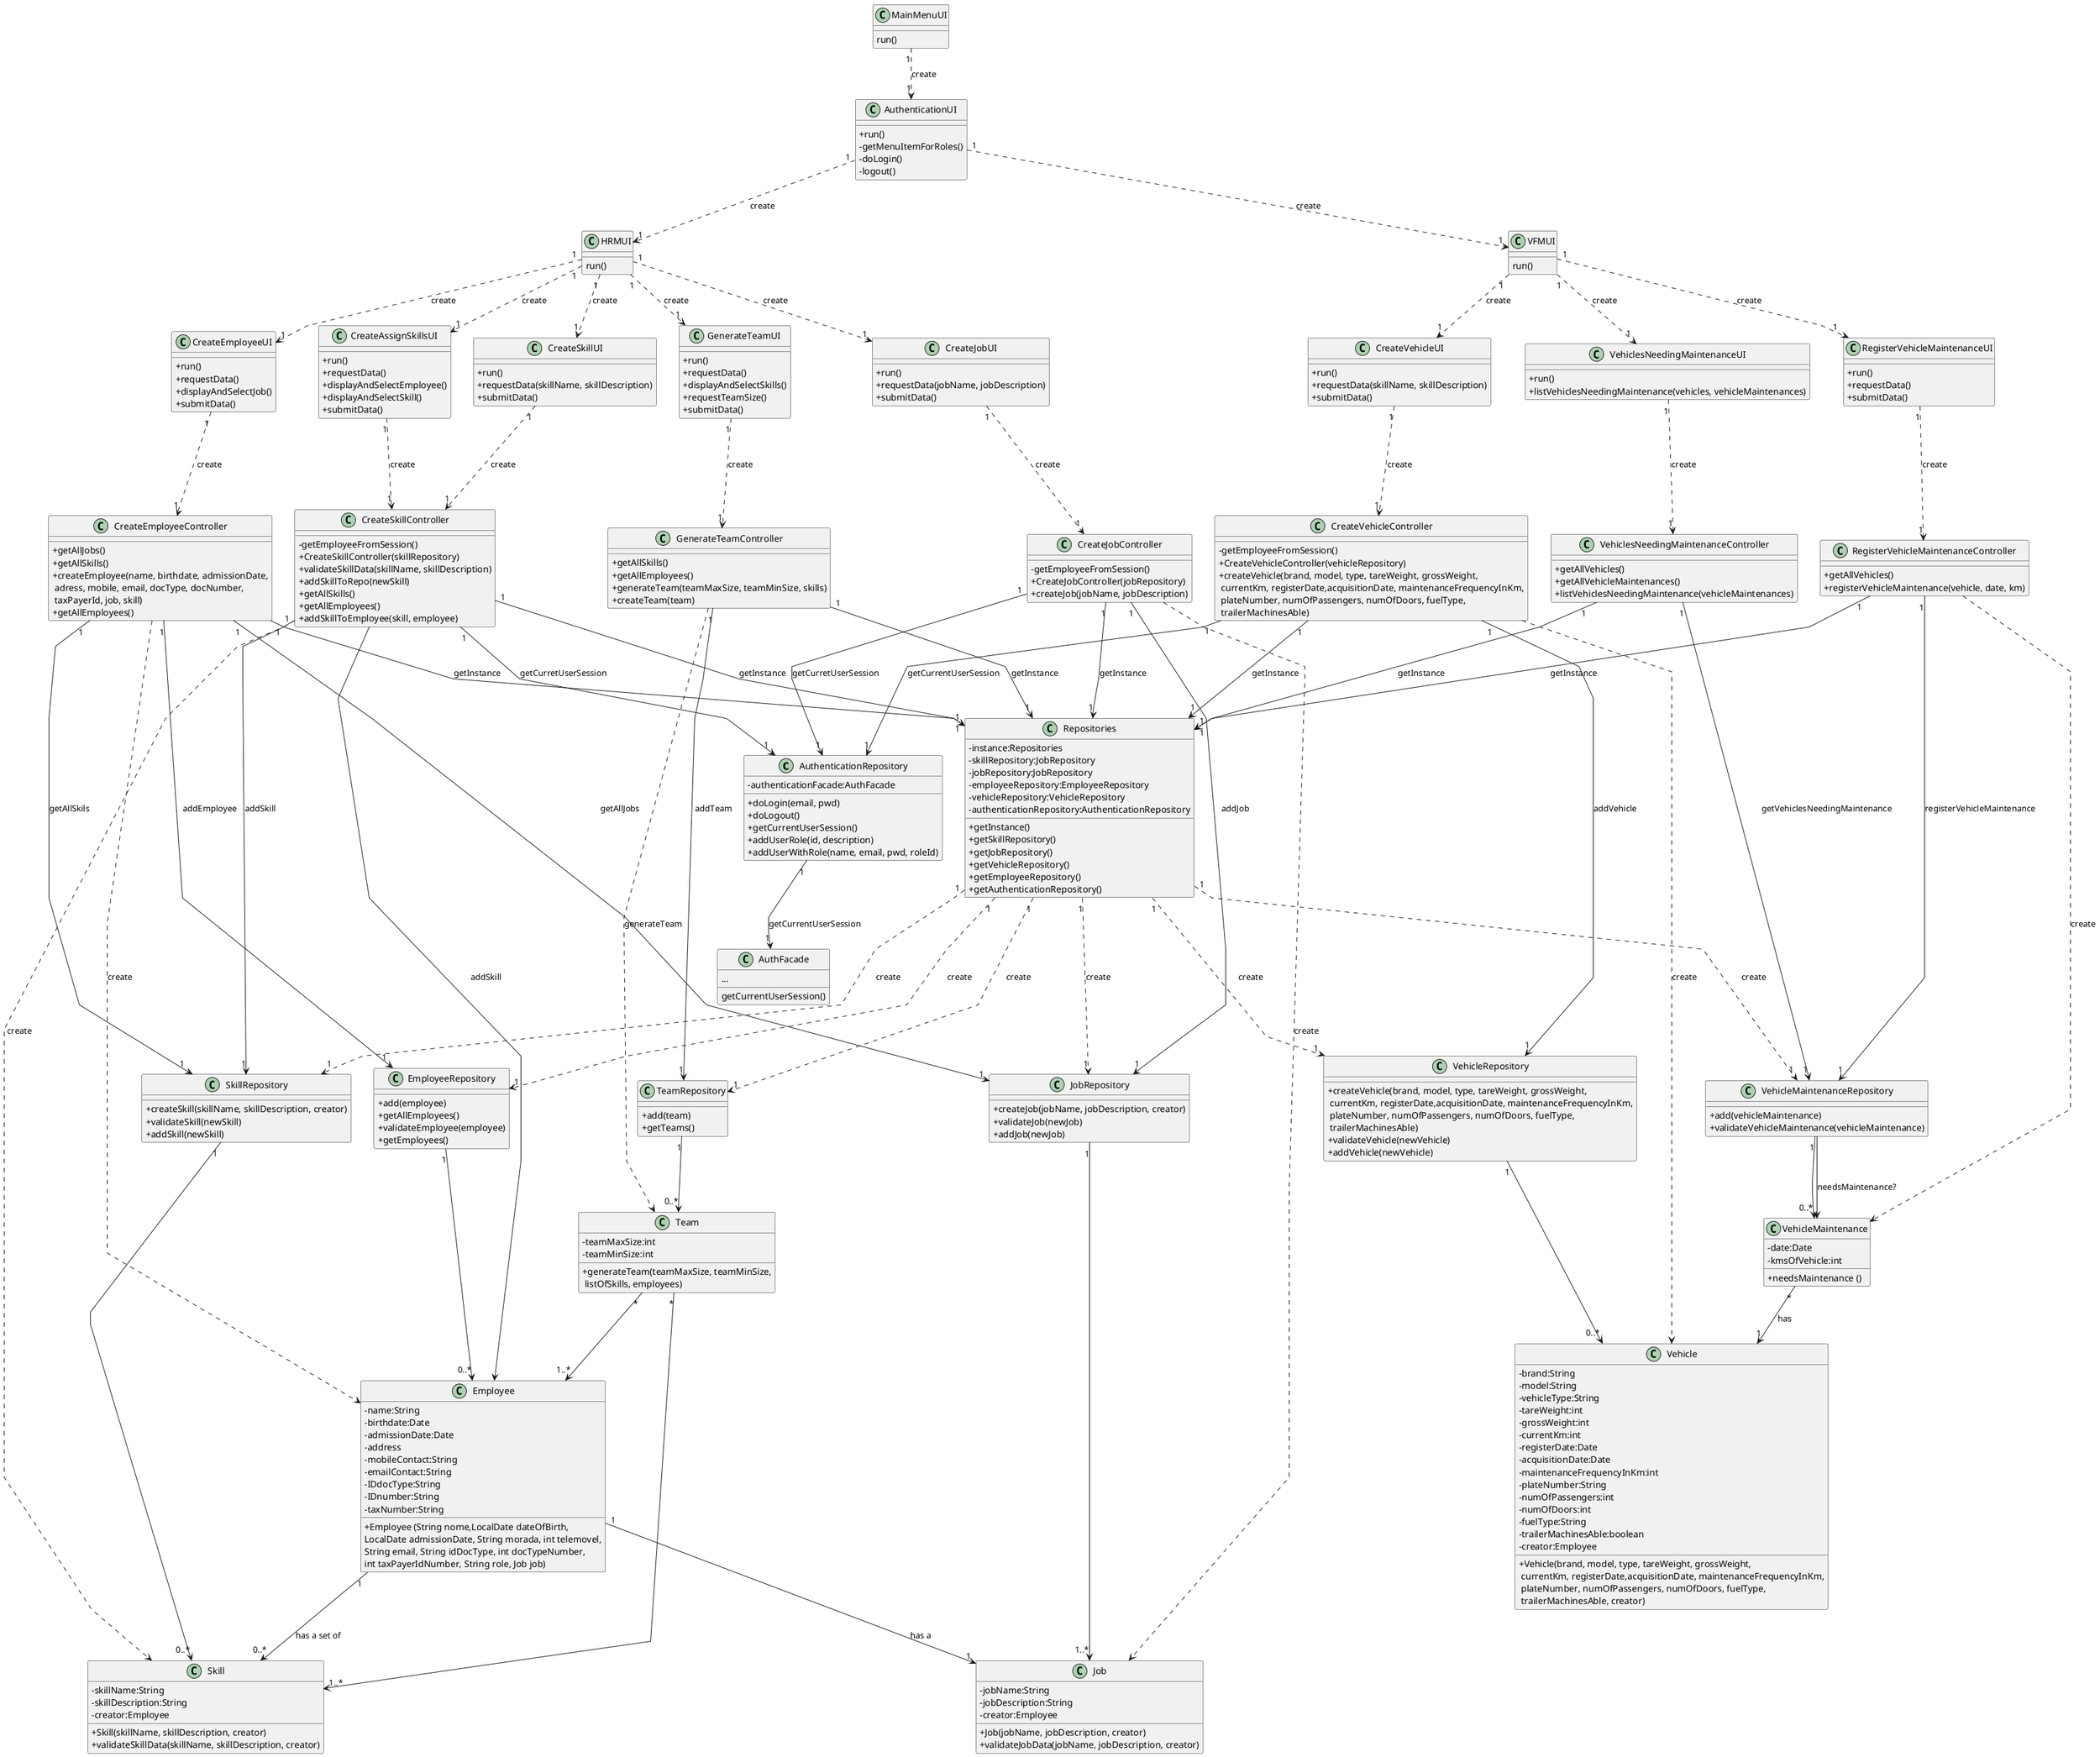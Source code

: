 @startuml
skinparam classAttributeIconSize 0
skinparam linetype polyline


class AuthenticationRepository{
    - authenticationFacade:AuthFacade
    + doLogin(email, pwd)
    + doLogout()
    + getCurrentUserSession()
    + addUserRole(id, description)
    + addUserWithRole(name, email, pwd, roleId)
}

class AuthFacade{
    ...
    getCurrentUserSession()
}


class Repositories{
    - instance:Repositories
    - skillRepository:JobRepository
    - jobRepository:JobRepository
    - employeeRepository:EmployeeRepository
    - vehicleRepository:VehicleRepository
    - authenticationRepository:AuthenticationRepository


    + getInstance()
    + getSkillRepository()
    + getJobRepository()
    + getVehicleRepository()
    + getEmployeeRepository()
    + getAuthenticationRepository()
}

'------------------         UI             ----------------------

class MainMenuUI{
    run()
}

class AuthenticationUI{
    +run()
    -getMenuItemForRoles()
    -doLogin()
    -logout()
}

class HRMUI{
    run()
}

class VFMUI{
    run()
}





class CreateSkillUI {
    +run()
    +requestData(skillName, skillDescription)
    +submitData()
}

class CreateJobUI {
    +run()
    +requestData(jobName, jobDescription)
    +submitData()
}

class CreateEmployeeUI {
    +run()
    +requestData()
    +displayAndSelectJob()
    +submitData()
}

class CreateAssignSkillsUI {
    +run()
    +requestData()
    +displayAndSelectEmployee()
    +displayAndSelectSkill()
    +submitData()
}

class GenerateTeamUI {
    +run()
    +requestData()
    +displayAndSelectSkills()
    +requestTeamSize()
    +submitData()
}


class CreateVehicleUI {
    +run()
    +requestData(skillName, skillDescription)
    +submitData()
}

class RegisterVehicleMaintenanceUI {
    +run()
    +requestData()
    +submitData()
}

class VehiclesNeedingMaintenanceUI {
    +run()
    +listVehiclesNeedingMaintenance(vehicles, vehicleMaintenances)
}




'------------------         CONTROLLERS             ----------------------

class CreateSkillController {
    - getEmployeeFromSession()
    + CreateSkillController(skillRepository)
    + validateSkillData(skillName, skillDescription)
    + addSkillToRepo(newSkill)
    + getAllSkills()
    + getAllEmployees()
    + addSkillToEmployee(skill, employee)

}

class CreateJobController {
    -getEmployeeFromSession()
    + CreateJobController(jobRepository)
    + createJob(jobName, jobDescription)
}

class CreateEmployeeController {
    +getAllJobs()
    +getAllSkills()
    +createEmployee(name, birthdate, admissionDate,\n adress, mobile, email, docType, docNumber,\n taxPayerId, job, skill)
    +getAllEmployees()
}

class GenerateTeamController {
    +getAllSkills()
    +getAllEmployees()
    +generateTeam(teamMaxSize, teamMinSize, skills)
    +createTeam(team)
}


class CreateVehicleController {
    -getEmployeeFromSession()
    + CreateVehicleController(vehicleRepository)
    + createVehicle(brand, model, type, tareWeight, grossWeight,\n currentKm, registerDate,acquisitionDate, maintenanceFrequencyInKm,\n plateNumber, numOfPassengers, numOfDoors, fuelType,\n trailerMachinesAble)
}


class RegisterVehicleMaintenanceController {
    +getAllVehicles()
    +registerVehicleMaintenance(vehicle, date, km)
}

class VehiclesNeedingMaintenanceController {
    +getAllVehicles()
    +getAllVehicleMaintenances()
    +listVehiclesNeedingMaintenance(vehicleMaintenances)
}


'------------------         REPOS             ----------------------

class SkillRepository{
    + createSkill(skillName, skillDescription, creator)
    + validateSkill(newSkill)
    + addSkill(newSkill)
}


class JobRepository{
    + createJob(jobName, jobDescription, creator)
    + validateJob(newJob)
    + addJob(newJob)
}


class EmployeeRepository{
    + add(employee)
    + getAllEmployees()
    + validateEmployee(employee)
    + getEmployees()
}

class TeamRepository{
    + add(team)
    + getTeams()
}

class VehicleRepository{
    + createVehicle(brand, model, type, tareWeight, grossWeight,\n currentKm, registerDate,acquisitionDate, maintenanceFrequencyInKm,\n plateNumber, numOfPassengers, numOfDoors, fuelType,\n trailerMachinesAble)
    + validateVehicle(newVehicle)
    + addVehicle(newVehicle)
}


class VehicleMaintenanceRepository{
    +add(vehicleMaintenance)
    +validateVehicleMaintenance(vehicleMaintenance)
}


'------------------         MODELS             ----------------------

class Skill {
    -skillName:String
    -skillDescription:String
    -creator:Employee

    +Skill(skillName, skillDescription, creator)
    +validateSkillData(skillName, skillDescription, creator)
}


class Job {
    -jobName:String
    -jobDescription:String
    -creator:Employee

    +Job(jobName, jobDescription, creator)
    +validateJobData(jobName, jobDescription, creator)
}



class Employee{
    -name:String
    -birthdate:Date
    -admissionDate:Date
    -address
    -mobileContact:String
    -emailContact:String
    -IDdocType:String
    -IDnumber:String
    -taxNumber:String

    +Employee (String nome,LocalDate dateOfBirth,\nLocalDate admissionDate, String morada, int telemovel,\nString email, String idDocType, int docTypeNumber,\nint taxPayerIdNumber, String role, Job job)
}

class Team{
    -teamMaxSize:int
    -teamMinSize:int
    +generateTeam(teamMaxSize, teamMinSize,\n listOfSkills, employees)
}

class Vehicle{
    -brand:String
    -model:String
    -vehicleType:String
    -tareWeight:int
    -grossWeight:int
    -currentKm:int
    -registerDate:Date
    -acquisitionDate:Date
    -maintenanceFrequencyInKm:int
    -plateNumber:String
    -numOfPassengers:int
    -numOfDoors:int
    -fuelType:String
    -trailerMachinesAble:boolean
    -creator:Employee

    + Vehicle(brand, model, type, tareWeight, grossWeight,\n currentKm, registerDate,acquisitionDate, maintenanceFrequencyInKm,\n plateNumber, numOfPassengers, numOfDoors, fuelType,\n trailerMachinesAble, creator)
}

class VehicleMaintenance{
    - date:Date
    - kmsOfVehicle:int

    + needsMaintenance ()
}



'Relationships

AuthenticationRepository "1" --> "1" AuthFacade : getCurrentUserSession



MainMenuUI "1" ..> "1" AuthenticationUI: create



AuthenticationUI "1" ..> "1" HRMUI : create
AuthenticationUI "1" ..> "1" VFMUI : create



HRMUI "1" ..> "1" CreateSkillUI : create
HRMUI "1" ..> "1" CreateJobUI : create
HRMUI "1" ..> "1" CreateEmployeeUI : create
HRMUI "1" ..> "1" CreateAssignSkillsUI : create
HRMUI "1" ..> "1" GenerateTeamUI : create



VFMUI "1" ..> "1" CreateVehicleUI : create
VFMUI "1" ..> "1" RegisterVehicleMaintenanceUI : create
VFMUI "1" ..> "1" VehiclesNeedingMaintenanceUI : create



CreateSkillController "1" ---> "1" AuthenticationRepository : getCurretUserSession
CreateJobController "1" ---> "1" AuthenticationRepository : getCurretUserSession
CreateVehicleController "1" ---> "1" AuthenticationRepository : getCurrentUserSession



CreateSkillController "1" ---> "1" Repositories : getInstance
CreateJobController "1" ---> "1" Repositories : getInstance
CreateEmployeeController "1" ---> "1" Repositories : getInstance
GenerateTeamController "1" ---> "1" Repositories : getInstance
CreateVehicleController "1" ---> "1" Repositories : getInstance
RegisterVehicleMaintenanceController "1" ---> "1" Repositories : getInstance
VehiclesNeedingMaintenanceController "1" ---> "1" Repositories : getInstance




CreateSkillUI "1" ...> "1" CreateSkillController : create
CreateJobUI "1" ...> "1" CreateJobController : create
CreateEmployeeUI "1" ...> "1" CreateEmployeeController : create
CreateAssignSkillsUI "1" ...> "1" CreateSkillController : create
GenerateTeamUI "1" ...> "1" GenerateTeamController : create
CreateVehicleUI "1" ...> "1" CreateVehicleController : create
RegisterVehicleMaintenanceUI "1" ...> "1" RegisterVehicleMaintenanceController : create
VehiclesNeedingMaintenanceUI "1" ...> "1" VehiclesNeedingMaintenanceController : create



Repositories "1" ...> "1" SkillRepository : create
Repositories "1" ...> "1" JobRepository : create
Repositories "1" ...> "1" EmployeeRepository : create
Repositories "1" ...> "1" TeamRepository : create
Repositories "1" ...> "1" VehicleRepository : create
Repositories "1" ...> "1" VehicleMaintenanceRepository : create




CreateSkillController "1" --> "1" SkillRepository : addSkill
CreateJobController "1" --> "1" JobRepository : addJob
CreateEmployeeController "1" --> "1" EmployeeRepository : addEmployee
GenerateTeamController "1" --> "1" TeamRepository : addTeam
CreateVehicleController "1" --> "1" VehicleRepository : addVehicle
RegisterVehicleMaintenanceController "1" --> "1" VehicleMaintenanceRepository : registerVehicleMaintenance
VehiclesNeedingMaintenanceController "1" --> "1" VehicleMaintenanceRepository : getVehiclesNeedingMaintenance



SkillRepository "1" --> "0..*" Skill
JobRepository "1" --> "1..*" Job
EmployeeRepository "1" --> "0..*" Employee
VehicleRepository "1" --> "0..*" Vehicle
TeamRepository "1" --> "0..*" Team
VehicleMaintenanceRepository "1" --> "0..*" VehicleMaintenance




Employee "1" --> "1" Job : has a
Employee "1" --> "0..*" Skill : has a set of

'from the US01
CreateSkillController ..> Skill : create


'from the US02
CreateJobController ..> Job : create

'from the US03
CreateEmployeeController ..> Employee : create
CreateEmployeeController "1" --> "1" SkillRepository : getAllSkils
CreateEmployeeController "1" --> "1" JobRepository : getAllJobs

'from the US04
CreateSkillController --> Employee : addSkill

'from the US05
GenerateTeamController ..> Team : generateTeam
Team "*" --> "1..*" Employee
Team "*" --> "1..*" Skill

'from the US06
CreateVehicleController ..> Vehicle : create

'from the US07
VehicleMaintenance "*" --> "1" Vehicle : has
RegisterVehicleMaintenanceController ..> VehicleMaintenance : create

'from the US08
VehicleMaintenanceRepository  -->  VehicleMaintenance : needsMaintenance?
@enduml